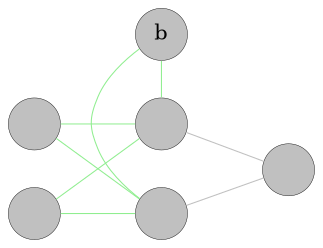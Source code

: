 graph NeuralNetwork {
    rankdir=LR; // Left to Right direction
    bgcolor=transparent; // Set background color to transparent
    node [shape=circle, style=filled, fontcolor=black, fillcolor=grey, fixedsize=true, width=0.35, height=0.35, fontsize=10, penwidth=0.2];
    edge [color=grey, fontcolor=white, fontsize=10, penwidth=0.5];
    
    // Input layer
    X1 [label=""];
    X2 [label=""];
    
    // Hidden layer
    H1 [label=""];
    H2 [label=""];
    
    // Bias node (placed above the hidden layer)
    B1 [label="b"];
    
    // Output layer
    Y1 [label=""];

    {rank=same; B1; H1; H2;}
      
    B1 -- H1 [color=lightgreen];
    B1 -- H2 [color=lightgreen];
    
    // Connecting Input to Hidden Layer
    X1 -- H1 [color=lightgreen];
    X1 -- H2 [color=lightgreen];
    X2 -- H1 [color=lightgreen];
    X2 -- H2 [color=lightgreen];

    
    // Connecting Hidden to Output Layer
    H1 -- Y1;
    H2 -- Y1;
}